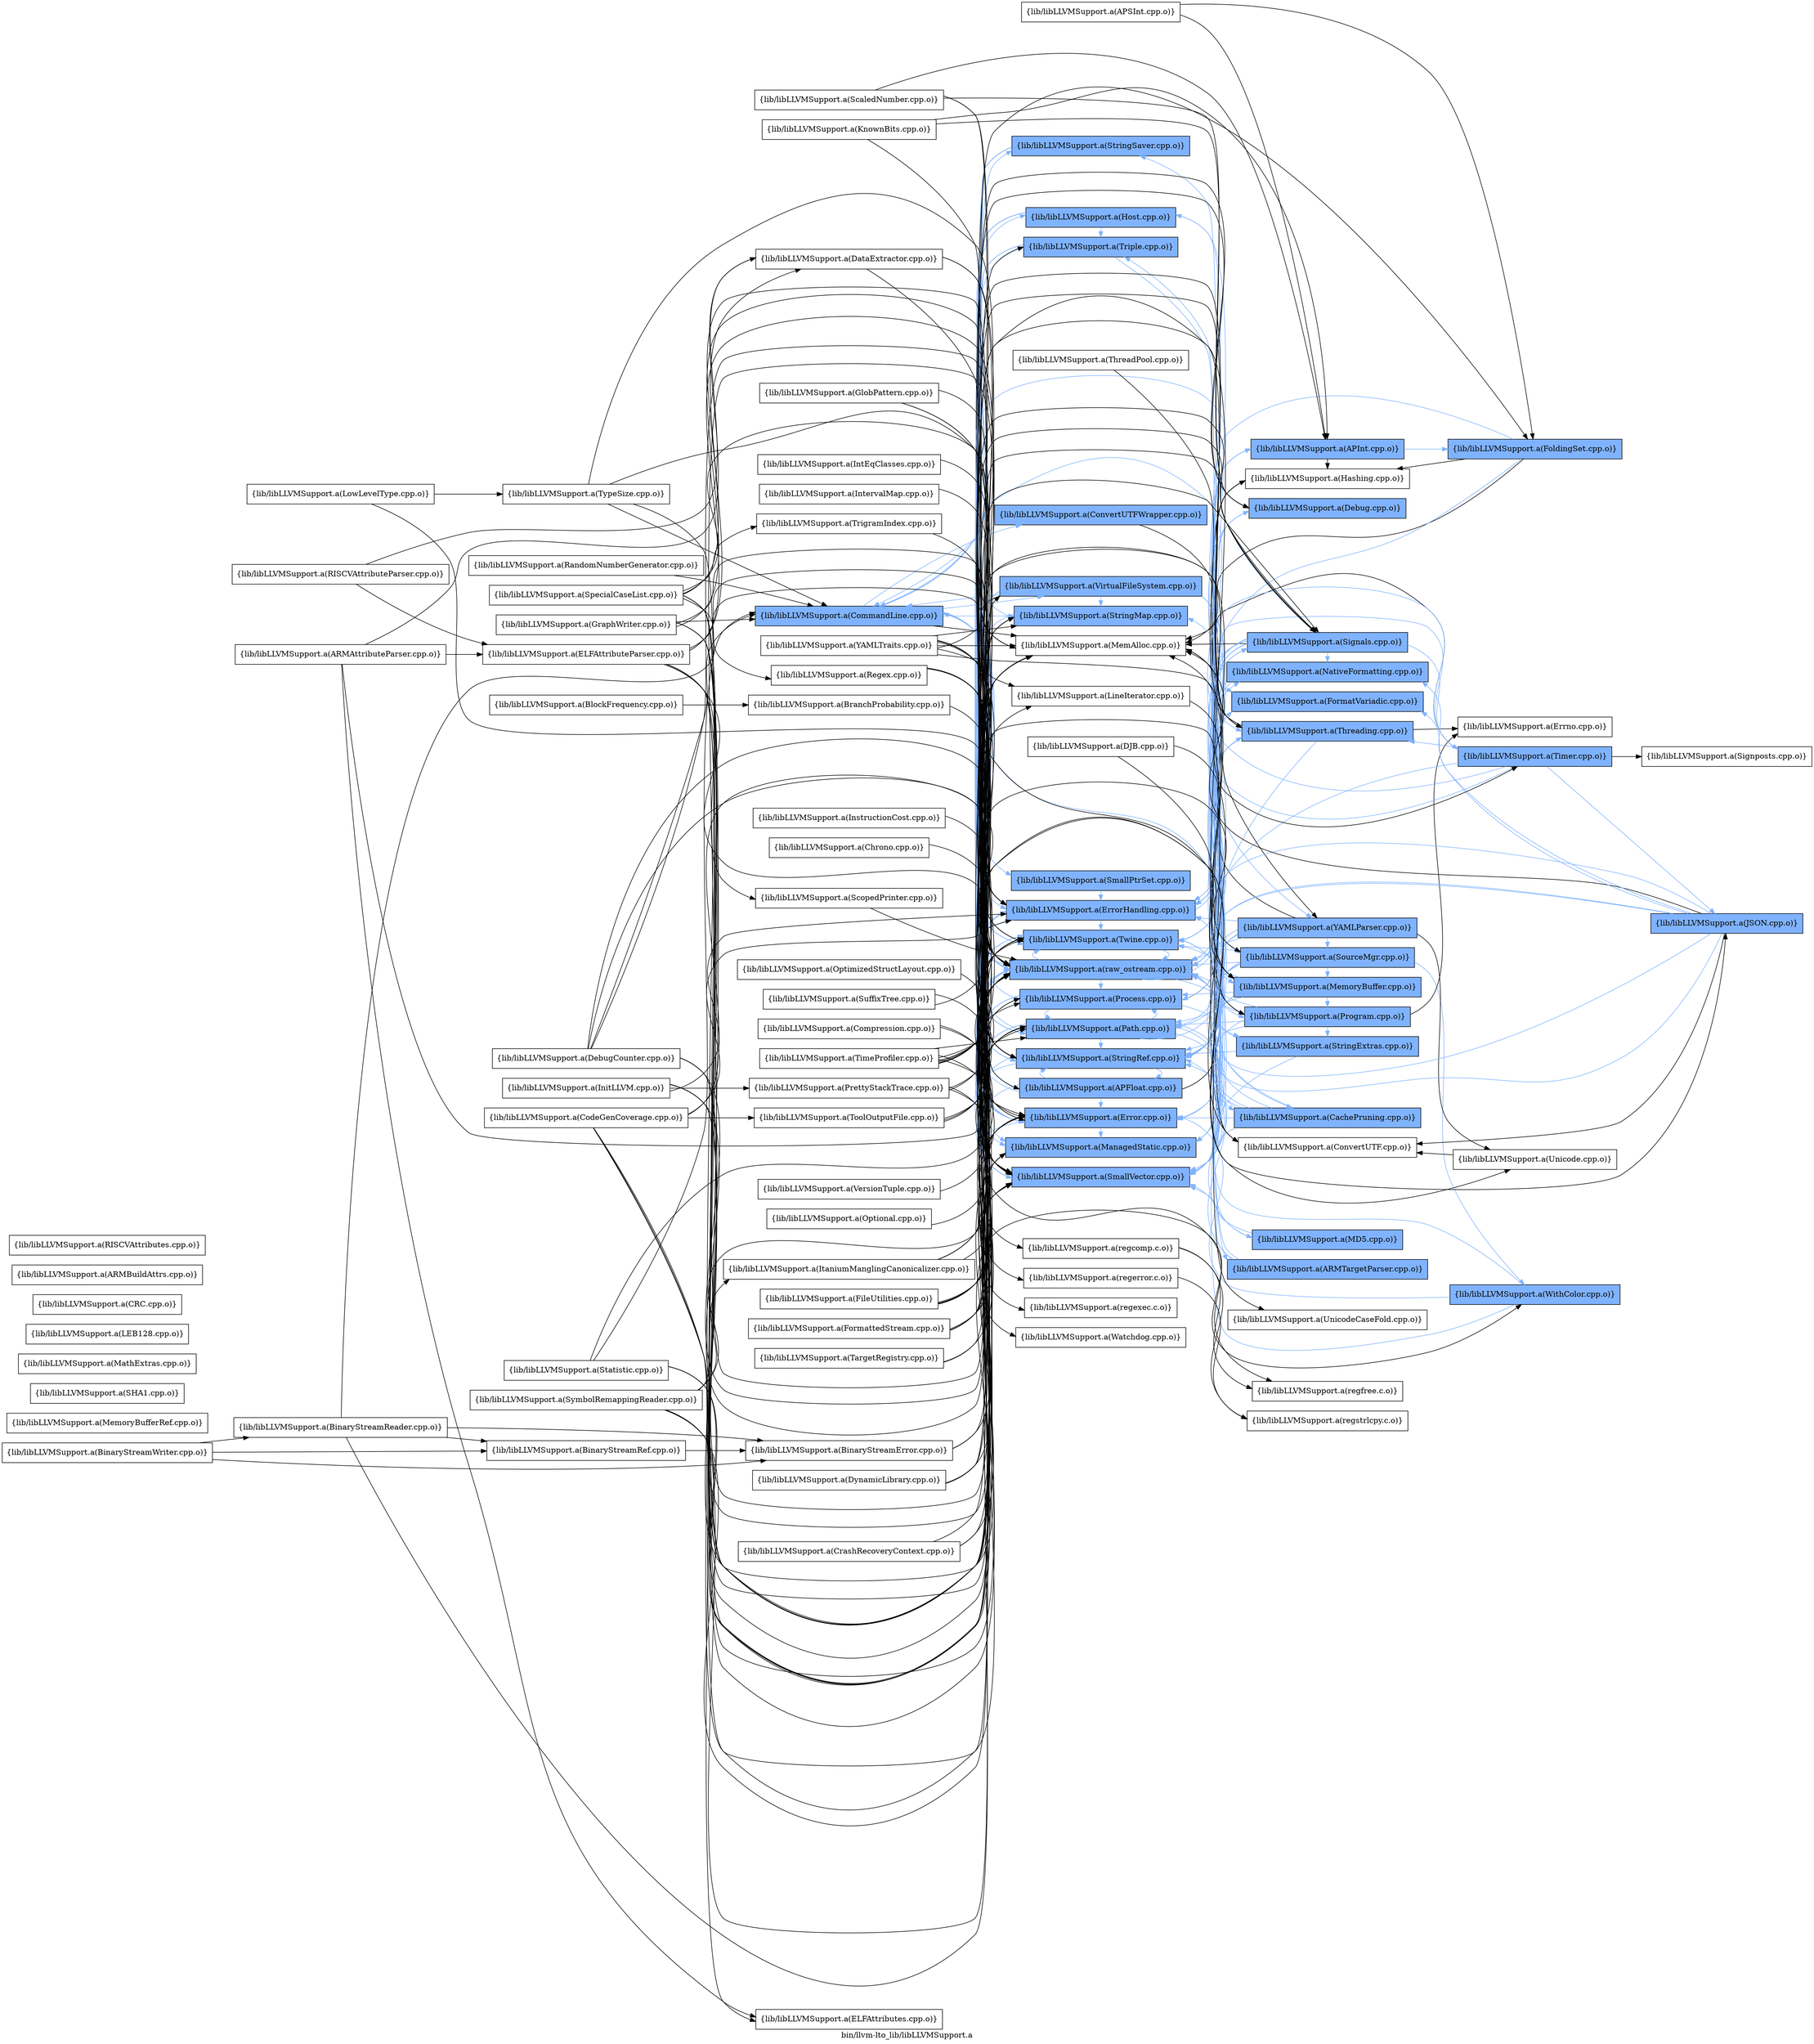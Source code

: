 digraph "bin/llvm-lto_lib/libLLVMSupport.a" {
	label="bin/llvm-lto_lib/libLLVMSupport.a";
	rankdir=LR;
	{ rank=same; Node0x56057176e1c8;  }
	{ rank=same; Node0x560571776b48; Node0x560571770748; Node0x560571763ef8; Node0x5605717635e8; Node0x5605717608e8; Node0x560571757c98; Node0x5605717778b8; Node0x560571777b88; Node0x56057176bab8; Node0x56057176b6a8; Node0x56057176a938; Node0x56057175c658; Node0x56057175cc48; Node0x560571772a98; Node0x56057175c888; Node0x560571775518; Node0x560571777138; Node0x560571776d28;  }
	{ rank=same; Node0x560571775ec8; Node0x560571763908; Node0x56057176ff78; Node0x560571762148; Node0x560571772778; Node0x560571773e48; Node0x56057175ce78; Node0x56057176cff8; Node0x560571757a68; Node0x56057176cc88; Node0x560571773088; Node0x560571767eb8; Node0x560571759db8; Node0x5605717734e8; Node0x5605717594a8; Node0x56057176bd88;  }
	{ rank=same; Node0x560571767878; Node0x56057175d968; Node0x560571773218; Node0x560571773808; Node0x56057175bd48;  }
	{ rank=same; Node0x56057176e1c8;  }
	{ rank=same; Node0x560571776b48; Node0x560571770748; Node0x560571763ef8; Node0x5605717635e8; Node0x5605717608e8; Node0x560571757c98; Node0x5605717778b8; Node0x560571777b88; Node0x56057176bab8; Node0x56057176b6a8; Node0x56057176a938; Node0x56057175c658; Node0x56057175cc48; Node0x560571772a98; Node0x56057175c888; Node0x560571775518; Node0x560571777138; Node0x560571776d28;  }
	{ rank=same; Node0x560571775ec8; Node0x560571763908; Node0x56057176ff78; Node0x560571762148; Node0x560571772778; Node0x560571773e48; Node0x56057175ce78; Node0x56057176cff8; Node0x560571757a68; Node0x56057176cc88; Node0x560571773088; Node0x560571767eb8; Node0x560571759db8; Node0x5605717734e8; Node0x5605717594a8; Node0x56057176bd88;  }
	{ rank=same; Node0x560571767878; Node0x56057175d968; Node0x560571773218; Node0x560571773808; Node0x56057175bd48;  }

	Node0x56057176e1c8 [shape=record,shape=box,group=1,style=filled,fillcolor="0.600000 0.5 1",label="{lib/libLLVMSupport.a(CommandLine.cpp.o)}"];
	Node0x56057176e1c8 -> Node0x560571776b48[color="0.600000 0.5 1"];
	Node0x56057176e1c8 -> Node0x560571770748[color="0.600000 0.5 1"];
	Node0x56057176e1c8 -> Node0x560571763ef8[color="0.600000 0.5 1"];
	Node0x56057176e1c8 -> Node0x5605717635e8[color="0.600000 0.5 1"];
	Node0x56057176e1c8 -> Node0x5605717608e8[color="0.600000 0.5 1"];
	Node0x56057176e1c8 -> Node0x560571757c98;
	Node0x56057176e1c8 -> Node0x5605717778b8[color="0.600000 0.5 1"];
	Node0x56057176e1c8 -> Node0x560571777b88[color="0.600000 0.5 1"];
	Node0x56057176e1c8 -> Node0x56057176bab8[color="0.600000 0.5 1"];
	Node0x56057176e1c8 -> Node0x56057176b6a8[color="0.600000 0.5 1"];
	Node0x56057176e1c8 -> Node0x56057176a938[color="0.600000 0.5 1"];
	Node0x56057176e1c8 -> Node0x56057175c658[color="0.600000 0.5 1"];
	Node0x56057176e1c8 -> Node0x56057175cc48[color="0.600000 0.5 1"];
	Node0x56057176e1c8 -> Node0x560571772a98[color="0.600000 0.5 1"];
	Node0x56057176e1c8 -> Node0x56057175c888[color="0.600000 0.5 1"];
	Node0x56057176e1c8 -> Node0x560571775518[color="0.600000 0.5 1"];
	Node0x56057176e1c8 -> Node0x560571777138[color="0.600000 0.5 1"];
	Node0x56057176e1c8 -> Node0x560571776d28[color="0.600000 0.5 1"];
	Node0x560571763ef8 [shape=record,shape=box,group=1,style=filled,fillcolor="0.600000 0.5 1",label="{lib/libLLVMSupport.a(Error.cpp.o)}"];
	Node0x560571763ef8 -> Node0x5605717635e8[color="0.600000 0.5 1"];
	Node0x560571763ef8 -> Node0x5605717608e8[color="0.600000 0.5 1"];
	Node0x560571763ef8 -> Node0x560571777b88[color="0.600000 0.5 1"];
	Node0x560571763ef8 -> Node0x56057175cc48[color="0.600000 0.5 1"];
	Node0x560571763ef8 -> Node0x56057175c888[color="0.600000 0.5 1"];
	Node0x5605717635e8 [shape=record,shape=box,group=1,style=filled,fillcolor="0.600000 0.5 1",label="{lib/libLLVMSupport.a(ErrorHandling.cpp.o)}"];
	Node0x5605717635e8 -> Node0x560571762148[color="0.600000 0.5 1"];
	Node0x5605717635e8 -> Node0x56057175cc48[color="0.600000 0.5 1"];
	Node0x5605717635e8 -> Node0x56057175c888[color="0.600000 0.5 1"];
	Node0x5605717635e8 -> Node0x560571772778[color="0.600000 0.5 1"];
	Node0x560571764088 [shape=record,shape=box,group=0,label="{lib/libLLVMSupport.a(InitLLVM.cpp.o)}"];
	Node0x560571764088 -> Node0x5605717635e8;
	Node0x560571764088 -> Node0x5605717608e8;
	Node0x560571764088 -> Node0x560571757c98;
	Node0x560571764088 -> Node0x560571759598;
	Node0x560571764088 -> Node0x560571772778;
	Node0x560571757c98 [shape=record,shape=box,group=0,label="{lib/libLLVMSupport.a(MemAlloc.cpp.o)}"];
	Node0x560571757a68 [shape=record,shape=box,group=1,style=filled,fillcolor="0.600000 0.5 1",label="{lib/libLLVMSupport.a(MemoryBuffer.cpp.o)}"];
	Node0x560571757a68 -> Node0x560571763ef8[color="0.600000 0.5 1"];
	Node0x560571757a68 -> Node0x560571777b88[color="0.600000 0.5 1"];
	Node0x560571757a68 -> Node0x56057175cc48[color="0.600000 0.5 1"];
	Node0x560571757a68 -> Node0x560571777138[color="0.600000 0.5 1"];
	Node0x560571757a68 -> Node0x560571776d28[color="0.600000 0.5 1"];
	Node0x560571757a68 -> Node0x5605717734e8[color="0.600000 0.5 1"];
	Node0x560571758328 [shape=record,shape=box,group=0,label="{lib/libLLVMSupport.a(MemoryBufferRef.cpp.o)}"];
	Node0x560571777b88 [shape=record,shape=box,group=1,style=filled,fillcolor="0.600000 0.5 1",label="{lib/libLLVMSupport.a(SmallVector.cpp.o)}"];
	Node0x560571777b88 -> Node0x5605717635e8[color="0.600000 0.5 1"];
	Node0x56057176cc88 [shape=record,shape=box,group=1,style=filled,fillcolor="0.600000 0.5 1",label="{lib/libLLVMSupport.a(SourceMgr.cpp.o)}"];
	Node0x56057176cc88 -> Node0x560571757a68[color="0.600000 0.5 1"];
	Node0x56057176cc88 -> Node0x560571777b88[color="0.600000 0.5 1"];
	Node0x56057176cc88 -> Node0x56057176a938[color="0.600000 0.5 1"];
	Node0x56057176cc88 -> Node0x56057175cc48[color="0.600000 0.5 1"];
	Node0x56057176cc88 -> Node0x560571773808[color="0.600000 0.5 1"];
	Node0x56057176cc88 -> Node0x56057175c888[color="0.600000 0.5 1"];
	Node0x56057176cc88 -> Node0x560571777138[color="0.600000 0.5 1"];
	Node0x56057176bab8 [shape=record,shape=box,group=1,style=filled,fillcolor="0.600000 0.5 1",label="{lib/libLLVMSupport.a(StringMap.cpp.o)}"];
	Node0x56057176bab8 -> Node0x5605717635e8[color="0.600000 0.5 1"];
	Node0x56057176a938 [shape=record,shape=box,group=1,style=filled,fillcolor="0.600000 0.5 1",label="{lib/libLLVMSupport.a(StringRef.cpp.o)}"];
	Node0x56057176a938 -> Node0x560571776b48[color="0.600000 0.5 1"];
	Node0x56057176a938 -> Node0x560571775ec8[color="0.600000 0.5 1"];
	Node0x56057176a938 -> Node0x560571763ef8[color="0.600000 0.5 1"];
	Node0x56057176a938 -> Node0x560571763908;
	Node0x56057176a938 -> Node0x560571777b88[color="0.600000 0.5 1"];
	Node0x56057175cc48 [shape=record,shape=box,group=1,style=filled,fillcolor="0.600000 0.5 1",label="{lib/libLLVMSupport.a(Twine.cpp.o)}"];
	Node0x56057175cc48 -> Node0x560571777b88[color="0.600000 0.5 1"];
	Node0x56057175cc48 -> Node0x56057175c888[color="0.600000 0.5 1"];
	Node0x56057175c888 [shape=record,shape=box,group=1,style=filled,fillcolor="0.600000 0.5 1",label="{lib/libLLVMSupport.a(raw_ostream.cpp.o)}"];
	Node0x56057175c888 -> Node0x560571763ef8[color="0.600000 0.5 1"];
	Node0x56057175c888 -> Node0x5605717635e8[color="0.600000 0.5 1"];
	Node0x56057175c888 -> Node0x560571767eb8[color="0.600000 0.5 1"];
	Node0x56057175c888 -> Node0x560571759db8[color="0.600000 0.5 1"];
	Node0x56057175c888 -> Node0x560571777b88[color="0.600000 0.5 1"];
	Node0x56057175c888 -> Node0x56057175cc48[color="0.600000 0.5 1"];
	Node0x56057175c888 -> Node0x560571777138[color="0.600000 0.5 1"];
	Node0x56057175c888 -> Node0x560571776d28[color="0.600000 0.5 1"];
	Node0x56057175c888 -> Node0x5605717734e8[color="0.600000 0.5 1"];
	Node0x560571777138 [shape=record,shape=box,group=1,style=filled,fillcolor="0.600000 0.5 1",label="{lib/libLLVMSupport.a(Path.cpp.o)}"];
	Node0x560571777138 -> Node0x56057176cff8[color="0.600000 0.5 1"];
	Node0x560571777138 -> Node0x560571763ef8[color="0.600000 0.5 1"];
	Node0x560571777138 -> Node0x5605717594a8[color="0.600000 0.5 1"];
	Node0x560571777138 -> Node0x560571777b88[color="0.600000 0.5 1"];
	Node0x560571777138 -> Node0x56057176a938[color="0.600000 0.5 1"];
	Node0x560571777138 -> Node0x56057175cc48[color="0.600000 0.5 1"];
	Node0x560571777138 -> Node0x560571776d28[color="0.600000 0.5 1"];
	Node0x560571777138 -> Node0x560571772778[color="0.600000 0.5 1"];
	Node0x560571775ec8 [shape=record,shape=box,group=1,style=filled,fillcolor="0.600000 0.5 1",label="{lib/libLLVMSupport.a(APInt.cpp.o)}"];
	Node0x560571775ec8 -> Node0x560571767878[color="0.600000 0.5 1"];
	Node0x560571775ec8 -> Node0x560571763908;
	Node0x560571775ec8 -> Node0x560571777b88[color="0.600000 0.5 1"];
	Node0x560571775ec8 -> Node0x56057175c888[color="0.600000 0.5 1"];
	Node0x56057175c658 [shape=record,shape=box,group=1,style=filled,fillcolor="0.600000 0.5 1",label="{lib/libLLVMSupport.a(Triple.cpp.o)}"];
	Node0x56057175c658 -> Node0x560571777b88[color="0.600000 0.5 1"];
	Node0x56057175c658 -> Node0x56057176a938[color="0.600000 0.5 1"];
	Node0x56057175c658 -> Node0x56057175ce78[color="0.600000 0.5 1"];
	Node0x56057175c658 -> Node0x56057175cc48[color="0.600000 0.5 1"];
	Node0x560571776b48 [shape=record,shape=box,group=1,style=filled,fillcolor="0.600000 0.5 1",label="{lib/libLLVMSupport.a(APFloat.cpp.o)}"];
	Node0x560571776b48 -> Node0x560571775ec8[color="0.600000 0.5 1"];
	Node0x560571776b48 -> Node0x560571763ef8[color="0.600000 0.5 1"];
	Node0x560571776b48 -> Node0x560571763908;
	Node0x560571776b48 -> Node0x560571777b88[color="0.600000 0.5 1"];
	Node0x560571776b48 -> Node0x56057176a938[color="0.600000 0.5 1"];
	Node0x560571776b48 -> Node0x56057175c888[color="0.600000 0.5 1"];
	Node0x5605717665b8 [shape=record,shape=box,group=0,label="{lib/libLLVMSupport.a(KnownBits.cpp.o)}"];
	Node0x5605717665b8 -> Node0x560571775ec8;
	Node0x5605717665b8 -> Node0x560571762148;
	Node0x5605717665b8 -> Node0x56057175c888;
	Node0x5605717778b8 [shape=record,shape=box,group=1,style=filled,fillcolor="0.600000 0.5 1",label="{lib/libLLVMSupport.a(SmallPtrSet.cpp.o)}"];
	Node0x5605717778b8 -> Node0x5605717635e8[color="0.600000 0.5 1"];
	Node0x56057176bd88 [shape=record,shape=box,group=1,style=filled,fillcolor="0.600000 0.5 1",label="{lib/libLLVMSupport.a(StringExtras.cpp.o)}"];
	Node0x56057176bd88 -> Node0x560571777b88[color="0.600000 0.5 1"];
	Node0x56057176bd88 -> Node0x56057176a938[color="0.600000 0.5 1"];
	Node0x56057176bd88 -> Node0x56057175c888[color="0.600000 0.5 1"];
	Node0x56057175abc8 [shape=record,shape=box,group=0,label="{lib/libLLVMSupport.a(TypeSize.cpp.o)}"];
	Node0x56057175abc8 -> Node0x56057176e1c8;
	Node0x56057175abc8 -> Node0x5605717635e8;
	Node0x56057175abc8 -> Node0x560571773808;
	Node0x56057175abc8 -> Node0x56057175c888;
	Node0x560571762148 [shape=record,shape=box,group=1,style=filled,fillcolor="0.600000 0.5 1",label="{lib/libLLVMSupport.a(Debug.cpp.o)}"];
	Node0x560571762148 -> Node0x5605717608e8[color="0.600000 0.5 1"];
	Node0x560571762148 -> Node0x56057175c888[color="0.600000 0.5 1"];
	Node0x5605717608e8 [shape=record,shape=box,group=1,style=filled,fillcolor="0.600000 0.5 1",label="{lib/libLLVMSupport.a(ManagedStatic.cpp.o)}"];
	Node0x5605717608e8 -> Node0x560571773e48[color="0.600000 0.5 1"];
	Node0x56057176d228 [shape=record,shape=box,group=0,label="{lib/libLLVMSupport.a(BranchProbability.cpp.o)}"];
	Node0x56057176d228 -> Node0x56057175c888;
	Node0x56057175fc68 [shape=record,shape=box,group=0,label="{lib/libLLVMSupport.a(LowLevelType.cpp.o)}"];
	Node0x56057175fc68 -> Node0x56057175abc8;
	Node0x56057175fc68 -> Node0x56057175c888;
	Node0x56057176e8f8 [shape=record,shape=box,group=0,label="{lib/libLLVMSupport.a(CodeGenCoverage.cpp.o)}"];
	Node0x56057176e8f8 -> Node0x5605717635e8;
	Node0x56057176e8f8 -> Node0x56057175dd78;
	Node0x56057176e8f8 -> Node0x56057175cc48;
	Node0x56057176e8f8 -> Node0x56057175c888;
	Node0x56057176e8f8 -> Node0x560571776d28;
	Node0x56057176e8f8 -> Node0x560571773e48;
	Node0x560571766298 [shape=record,shape=box,group=0,label="{lib/libLLVMSupport.a(GraphWriter.cpp.o)}"];
	Node0x560571766298 -> Node0x56057176e1c8;
	Node0x560571766298 -> Node0x56057176a938;
	Node0x560571766298 -> Node0x56057175cc48;
	Node0x560571766298 -> Node0x56057175c888;
	Node0x560571766298 -> Node0x560571777138;
	Node0x560571766298 -> Node0x5605717734e8;
	Node0x560571775838 [shape=record,shape=box,group=0,label="{lib/libLLVMSupport.a(DynamicLibrary.cpp.o)}"];
	Node0x560571775838 -> Node0x5605717608e8;
	Node0x560571775838 -> Node0x560571757c98;
	Node0x560571775838 -> Node0x56057176bab8;
	Node0x560571775838 -> Node0x560571773e48;
	Node0x560571763908 [shape=record,shape=box,group=0,label="{lib/libLLVMSupport.a(Hashing.cpp.o)}"];
	Node0x5605717594a8 [shape=record,shape=box,group=1,style=filled,fillcolor="0.600000 0.5 1",label="{lib/libLLVMSupport.a(MD5.cpp.o)}"];
	Node0x5605717594a8 -> Node0x560571777b88[color="0.600000 0.5 1"];
	Node0x5605717594a8 -> Node0x56057175c888[color="0.600000 0.5 1"];
	Node0x560571774c58 [shape=record,shape=box,group=0,label="{lib/libLLVMSupport.a(TargetRegistry.cpp.o)}"];
	Node0x560571774c58 -> Node0x56057175c658;
	Node0x560571774c58 -> Node0x56057175c888;
	Node0x56057176b6a8 [shape=record,shape=box,group=1,style=filled,fillcolor="0.600000 0.5 1",label="{lib/libLLVMSupport.a(StringSaver.cpp.o)}"];
	Node0x56057176b6a8 -> Node0x560571757c98;
	Node0x56057176b6a8 -> Node0x560571777b88[color="0.600000 0.5 1"];
	Node0x56057176b6a8 -> Node0x56057176a938[color="0.600000 0.5 1"];
	Node0x560571777f98 [shape=record,shape=box,group=0,label="{lib/libLLVMSupport.a(SHA1.cpp.o)}"];
	Node0x560571775518 [shape=record,shape=box,group=1,style=filled,fillcolor="0.600000 0.5 1",label="{lib/libLLVMSupport.a(Host.cpp.o)}"];
	Node0x560571775518 -> Node0x560571757c98;
	Node0x560571775518 -> Node0x560571757a68[color="0.600000 0.5 1"];
	Node0x560571775518 -> Node0x56057176bab8[color="0.600000 0.5 1"];
	Node0x560571775518 -> Node0x56057176a938[color="0.600000 0.5 1"];
	Node0x560571775518 -> Node0x56057175c658[color="0.600000 0.5 1"];
	Node0x560571775518 -> Node0x56057175c888[color="0.600000 0.5 1"];
	Node0x5605717674b8 [shape=record,shape=box,group=0,label="{lib/libLLVMSupport.a(IntEqClasses.cpp.o)}"];
	Node0x5605717674b8 -> Node0x560571777b88;
	Node0x560571760578 [shape=record,shape=box,group=0,label="{lib/libLLVMSupport.a(MathExtras.cpp.o)}"];
	Node0x560571767b98 [shape=record,shape=box,group=0,label="{lib/libLLVMSupport.a(IntervalMap.cpp.o)}"];
	Node0x560571767b98 -> Node0x560571777b88;
	Node0x5605717684a8 [shape=record,shape=box,group=0,label="{lib/libLLVMSupport.a(FormattedStream.cpp.o)}"];
	Node0x5605717684a8 -> Node0x56057176ff78;
	Node0x5605717684a8 -> Node0x560571762148;
	Node0x5605717684a8 -> Node0x560571777b88;
	Node0x5605717684a8 -> Node0x56057175bd48;
	Node0x5605717684a8 -> Node0x56057175c888;
	Node0x56057176caa8 [shape=record,shape=box,group=0,label="{lib/libLLVMSupport.a(BlockFrequency.cpp.o)}"];
	Node0x56057176caa8 -> Node0x56057176d228;
	Node0x56057175c4c8 [shape=record,shape=box,group=0,label="{lib/libLLVMSupport.a(ScaledNumber.cpp.o)}"];
	Node0x56057175c4c8 -> Node0x560571776b48;
	Node0x56057175c4c8 -> Node0x560571775ec8;
	Node0x56057175c4c8 -> Node0x560571762148;
	Node0x56057175c4c8 -> Node0x56057175c888;
	Node0x560571767878 [shape=record,shape=box,group=1,style=filled,fillcolor="0.600000 0.5 1",label="{lib/libLLVMSupport.a(FoldingSet.cpp.o)}"];
	Node0x560571767878 -> Node0x5605717635e8[color="0.600000 0.5 1"];
	Node0x560571767878 -> Node0x560571763908;
	Node0x560571767878 -> Node0x560571757c98;
	Node0x560571767878 -> Node0x560571777b88[color="0.600000 0.5 1"];
	Node0x56057175e188 [shape=record,shape=box,group=0,label="{lib/libLLVMSupport.a(YAMLTraits.cpp.o)}"];
	Node0x56057175e188 -> Node0x5605717635e8;
	Node0x56057175e188 -> Node0x560571766ba8;
	Node0x56057175e188 -> Node0x560571757c98;
	Node0x56057175e188 -> Node0x560571757a68;
	Node0x56057175e188 -> Node0x560571777b88;
	Node0x56057175e188 -> Node0x56057176cc88;
	Node0x56057175e188 -> Node0x56057176bab8;
	Node0x56057175e188 -> Node0x56057176a938;
	Node0x56057175e188 -> Node0x56057175cc48;
	Node0x56057175e188 -> Node0x560571773088;
	Node0x56057175e188 -> Node0x56057175c888;
	Node0x560571766ba8 [shape=record,shape=box,group=0,label="{lib/libLLVMSupport.a(LineIterator.cpp.o)}"];
	Node0x560571766ba8 -> Node0x560571757a68;
	Node0x560571761a18 [shape=record,shape=box,group=0,label="{lib/libLLVMSupport.a(DebugCounter.cpp.o)}"];
	Node0x560571761a18 -> Node0x56057176e1c8;
	Node0x560571761a18 -> Node0x560571762148;
	Node0x560571761a18 -> Node0x5605717608e8;
	Node0x560571761a18 -> Node0x560571757c98;
	Node0x560571761a18 -> Node0x560571777b88;
	Node0x560571761a18 -> Node0x56057176a938;
	Node0x560571761a18 -> Node0x56057175c888;
	Node0x56057175d968 [shape=record,shape=box,group=1,style=filled,fillcolor="0.600000 0.5 1",label="{lib/libLLVMSupport.a(Timer.cpp.o)}"];
	Node0x56057175d968 -> Node0x56057176e1c8[color="0.600000 0.5 1"];
	Node0x56057175d968 -> Node0x5605717608e8[color="0.600000 0.5 1"];
	Node0x56057175d968 -> Node0x560571757c98;
	Node0x56057175d968 -> Node0x56057176bab8[color="0.600000 0.5 1"];
	Node0x56057175d968 -> Node0x56057175f998[color="0.600000 0.5 1"];
	Node0x56057175d968 -> Node0x56057175e0e8;
	Node0x56057175d968 -> Node0x56057175c888[color="0.600000 0.5 1"];
	Node0x56057175d968 -> Node0x560571776d28[color="0.600000 0.5 1"];
	Node0x56057175d968 -> Node0x560571773e48[color="0.600000 0.5 1"];
	Node0x56057176a668 [shape=record,shape=box,group=0,label="{lib/libLLVMSupport.a(SuffixTree.cpp.o)}"];
	Node0x56057176a668 -> Node0x560571757c98;
	Node0x56057176a668 -> Node0x560571777b88;
	Node0x560571773808 [shape=record,shape=box,group=1,style=filled,fillcolor="0.600000 0.5 1",label="{lib/libLLVMSupport.a(WithColor.cpp.o)}"];
	Node0x560571773808 -> Node0x56057176e1c8[color="0.600000 0.5 1"];
	Node0x560571773808 -> Node0x560571763ef8[color="0.600000 0.5 1"];
	Node0x560571773808 -> Node0x56057175c888[color="0.600000 0.5 1"];
	Node0x56057175b258 [shape=record,shape=box,group=0,label="{lib/libLLVMSupport.a(Regex.cpp.o)}"];
	Node0x56057175b258 -> Node0x560571777b88;
	Node0x56057175b258 -> Node0x56057176a938;
	Node0x56057175b258 -> Node0x56057175cc48;
	Node0x56057175b258 -> Node0x56057175cfb8;
	Node0x56057175b258 -> Node0x56057175c158;
	Node0x56057175b258 -> Node0x56057175b438;
	Node0x56057175b258 -> Node0x56057175bb68;
	Node0x5605717677d8 [shape=record,shape=box,group=0,label="{lib/libLLVMSupport.a(InstructionCost.cpp.o)}"];
	Node0x5605717677d8 -> Node0x56057175c888;
	Node0x56057175dd78 [shape=record,shape=box,group=0,label="{lib/libLLVMSupport.a(ToolOutputFile.cpp.o)}"];
	Node0x56057175dd78 -> Node0x56057175c888;
	Node0x56057175dd78 -> Node0x560571777138;
	Node0x56057175dd78 -> Node0x560571772778;
	Node0x56057176d818 [shape=record,shape=box,group=0,label="{lib/libLLVMSupport.a(Chrono.cpp.o)}"];
	Node0x56057176d818 -> Node0x56057175c888;
	Node0x560571759598 [shape=record,shape=box,group=0,label="{lib/libLLVMSupport.a(PrettyStackTrace.cpp.o)}"];
	Node0x560571759598 -> Node0x560571777b88;
	Node0x560571759598 -> Node0x56057175c888;
	Node0x560571759598 -> Node0x560571772778;
	Node0x560571759598 -> Node0x560571765618;
	Node0x56057175ec78 [shape=record,shape=box,group=0,label="{lib/libLLVMSupport.a(TimeProfiler.cpp.o)}"];
	Node0x56057175ec78 -> Node0x560571763ef8;
	Node0x56057175ec78 -> Node0x560571757c98;
	Node0x56057175ec78 -> Node0x560571777b88;
	Node0x56057175ec78 -> Node0x56057176bab8;
	Node0x56057175ec78 -> Node0x56057175f998;
	Node0x56057175ec78 -> Node0x56057175cc48;
	Node0x56057175ec78 -> Node0x56057175c888;
	Node0x56057175ec78 -> Node0x560571777138;
	Node0x56057175ec78 -> Node0x560571776d28;
	Node0x56057176ca08 [shape=record,shape=box,group=0,label="{lib/libLLVMSupport.a(Statistic.cpp.o)}"];
	Node0x56057176ca08 -> Node0x56057176e1c8;
	Node0x56057176ca08 -> Node0x5605717608e8;
	Node0x56057176ca08 -> Node0x56057175d968;
	Node0x56057176ca08 -> Node0x56057175c888;
	Node0x56057176ca08 -> Node0x560571773e48;
	Node0x560571773e48 [shape=record,shape=box,group=1,style=filled,fillcolor="0.600000 0.5 1",label="{lib/libLLVMSupport.a(Threading.cpp.o)}"];
	Node0x560571773e48 -> Node0x5605717635e8[color="0.600000 0.5 1"];
	Node0x560571773e48 -> Node0x560571757c98;
	Node0x560571773e48 -> Node0x560571777b88[color="0.600000 0.5 1"];
	Node0x560571773e48 -> Node0x56057176a938[color="0.600000 0.5 1"];
	Node0x560571773e48 -> Node0x56057175cc48[color="0.600000 0.5 1"];
	Node0x560571773e48 -> Node0x560571775518[color="0.600000 0.5 1"];
	Node0x560571773e48 -> Node0x560571773218;
	Node0x560571767eb8 [shape=record,shape=box,group=1,style=filled,fillcolor="0.600000 0.5 1",label="{lib/libLLVMSupport.a(FormatVariadic.cpp.o)}"];
	Node0x560571767eb8 -> Node0x560571777b88[color="0.600000 0.5 1"];
	Node0x560571767eb8 -> Node0x56057176a938[color="0.600000 0.5 1"];
	Node0x560571759db8 [shape=record,shape=box,group=1,style=filled,fillcolor="0.600000 0.5 1",label="{lib/libLLVMSupport.a(NativeFormatting.cpp.o)}"];
	Node0x560571759db8 -> Node0x560571777b88[color="0.600000 0.5 1"];
	Node0x560571759db8 -> Node0x56057175c888[color="0.600000 0.5 1"];
	Node0x56057175e8b8 [shape=record,shape=box,group=0,label="{lib/libLLVMSupport.a(ThreadPool.cpp.o)}"];
	Node0x56057175e8b8 -> Node0x560571773e48;
	Node0x56057176cff8 [shape=record,shape=box,group=1,style=filled,fillcolor="0.600000 0.5 1",label="{lib/libLLVMSupport.a(CachePruning.cpp.o)}"];
	Node0x56057176cff8 -> Node0x560571763ef8[color="0.600000 0.5 1"];
	Node0x56057176cff8 -> Node0x5605717635e8[color="0.600000 0.5 1"];
	Node0x56057176cff8 -> Node0x560571777b88[color="0.600000 0.5 1"];
	Node0x56057176cff8 -> Node0x56057176a938[color="0.600000 0.5 1"];
	Node0x56057176cff8 -> Node0x56057175cc48[color="0.600000 0.5 1"];
	Node0x56057176cff8 -> Node0x56057175c888[color="0.600000 0.5 1"];
	Node0x56057176cff8 -> Node0x560571777138[color="0.600000 0.5 1"];
	Node0x560571764268 [shape=record,shape=box,group=0,label="{lib/libLLVMSupport.a(FileUtilities.cpp.o)}"];
	Node0x560571764268 -> Node0x560571763ef8;
	Node0x560571764268 -> Node0x560571757a68;
	Node0x560571764268 -> Node0x560571777b88;
	Node0x560571764268 -> Node0x56057175cc48;
	Node0x560571764268 -> Node0x56057175c888;
	Node0x560571764268 -> Node0x560571777138;
	Node0x56057176ee48 [shape=record,shape=box,group=0,label="{lib/libLLVMSupport.a(Compression.cpp.o)}"];
	Node0x56057176ee48 -> Node0x560571763ef8;
	Node0x56057176ee48 -> Node0x560571777b88;
	Node0x560571772778 [shape=record,shape=box,group=1,style=filled,fillcolor="0.600000 0.5 1",label="{lib/libLLVMSupport.a(Signals.cpp.o)}"];
	Node0x560571772778 -> Node0x56057176e1c8[color="0.600000 0.5 1"];
	Node0x560571772778 -> Node0x5605717635e8[color="0.600000 0.5 1"];
	Node0x560571772778 -> Node0x560571767eb8[color="0.600000 0.5 1"];
	Node0x560571772778 -> Node0x5605717608e8[color="0.600000 0.5 1"];
	Node0x560571772778 -> Node0x560571757c98;
	Node0x560571772778 -> Node0x560571757a68[color="0.600000 0.5 1"];
	Node0x560571772778 -> Node0x560571759db8[color="0.600000 0.5 1"];
	Node0x560571772778 -> Node0x560571777b88[color="0.600000 0.5 1"];
	Node0x560571772778 -> Node0x56057176a938[color="0.600000 0.5 1"];
	Node0x560571772778 -> Node0x56057175d968[color="0.600000 0.5 1"];
	Node0x560571772778 -> Node0x56057175cc48[color="0.600000 0.5 1"];
	Node0x560571772778 -> Node0x56057175c888[color="0.600000 0.5 1"];
	Node0x560571772778 -> Node0x560571777138[color="0.600000 0.5 1"];
	Node0x560571772778 -> Node0x5605717734e8[color="0.600000 0.5 1"];
	Node0x560571772778 -> Node0x560571773e48[color="0.600000 0.5 1"];
	Node0x560571766e28 [shape=record,shape=box,group=0,label="{lib/libLLVMSupport.a(LEB128.cpp.o)}"];
	Node0x56057176fac8 [shape=record,shape=box,group=0,label="{lib/libLLVMSupport.a(CRC.cpp.o)}"];
	Node0x560571770b58 [shape=record,shape=box,group=0,label="{lib/libLLVMSupport.a(DataExtractor.cpp.o)}"];
	Node0x560571770b58 -> Node0x560571763ef8;
	Node0x560571770b58 -> Node0x56057176a938;
	Node0x560571770b58 -> Node0x56057175c888;
	Node0x560571775248 [shape=record,shape=box,group=0,label="{lib/libLLVMSupport.a(ARMBuildAttrs.cpp.o)}"];
	Node0x5605717745c8 [shape=record,shape=box,group=0,label="{lib/libLLVMSupport.a(ARMAttributeParser.cpp.o)}"];
	Node0x5605717745c8 -> Node0x560571770b58;
	Node0x5605717745c8 -> Node0x560571764e48;
	Node0x5605717745c8 -> Node0x560571765a28;
	Node0x5605717745c8 -> Node0x56057175c888;
	Node0x560571764e48 [shape=record,shape=box,group=0,label="{lib/libLLVMSupport.a(ELFAttributeParser.cpp.o)}"];
	Node0x560571764e48 -> Node0x560571770b58;
	Node0x560571764e48 -> Node0x560571765a28;
	Node0x560571764e48 -> Node0x560571763ef8;
	Node0x560571764e48 -> Node0x5605717791b8;
	Node0x560571764e48 -> Node0x560571777b88;
	Node0x560571764e48 -> Node0x56057176a938;
	Node0x560571764e48 -> Node0x56057175cc48;
	Node0x560571764e48 -> Node0x56057175c888;
	Node0x56057175ac18 [shape=record,shape=box,group=0,label="{lib/libLLVMSupport.a(RISCVAttributes.cpp.o)}"];
	Node0x56057175b848 [shape=record,shape=box,group=0,label="{lib/libLLVMSupport.a(RISCVAttributeParser.cpp.o)}"];
	Node0x56057175b848 -> Node0x560571770b58;
	Node0x56057175b848 -> Node0x560571764e48;
	Node0x560571774028 [shape=record,shape=box,group=0,label="{lib/libLLVMSupport.a(BinaryStreamReader.cpp.o)}"];
	Node0x560571774028 -> Node0x560571774cf8;
	Node0x560571774028 -> Node0x5605717733f8;
	Node0x560571774028 -> Node0x560571763ef8;
	Node0x560571774028 -> Node0x560571777b88;
	Node0x560571774cf8 [shape=record,shape=box,group=0,label="{lib/libLLVMSupport.a(BinaryStreamError.cpp.o)}"];
	Node0x560571774cf8 -> Node0x560571763ef8;
	Node0x560571774cf8 -> Node0x56057175c888;
	Node0x5605717733f8 [shape=record,shape=box,group=0,label="{lib/libLLVMSupport.a(BinaryStreamRef.cpp.o)}"];
	Node0x5605717733f8 -> Node0x560571774cf8;
	Node0x560571765a28 [shape=record,shape=box,group=0,label="{lib/libLLVMSupport.a(ELFAttributes.cpp.o)}"];
	Node0x560571776d28 [shape=record,shape=box,group=1,style=filled,fillcolor="0.600000 0.5 1",label="{lib/libLLVMSupport.a(Process.cpp.o)}"];
	Node0x560571776d28 -> Node0x560571763ef8[color="0.600000 0.5 1"];
	Node0x560571776d28 -> Node0x560571763908;
	Node0x560571776d28 -> Node0x5605717608e8[color="0.600000 0.5 1"];
	Node0x560571776d28 -> Node0x560571777b88[color="0.600000 0.5 1"];
	Node0x560571776d28 -> Node0x56057176bd88[color="0.600000 0.5 1"];
	Node0x560571776d28 -> Node0x560571777138[color="0.600000 0.5 1"];
	Node0x560571770748 [shape=record,shape=box,group=1,style=filled,fillcolor="0.600000 0.5 1",label="{lib/libLLVMSupport.a(ConvertUTFWrapper.cpp.o)}"];
	Node0x560571770748 -> Node0x56057176ff78;
	Node0x560571770748 -> Node0x560571777b88[color="0.600000 0.5 1"];
	Node0x560571772a98 [shape=record,shape=box,group=1,style=filled,fillcolor="0.600000 0.5 1",label="{lib/libLLVMSupport.a(VirtualFileSystem.cpp.o)}"];
	Node0x560571772a98 -> Node0x56057176cff8[color="0.600000 0.5 1"];
	Node0x560571772a98 -> Node0x56057176e1c8[color="0.600000 0.5 1"];
	Node0x560571772a98 -> Node0x560571763ef8[color="0.600000 0.5 1"];
	Node0x560571772a98 -> Node0x560571757c98;
	Node0x560571772a98 -> Node0x560571757a68[color="0.600000 0.5 1"];
	Node0x560571772a98 -> Node0x560571777b88[color="0.600000 0.5 1"];
	Node0x560571772a98 -> Node0x56057176cc88[color="0.600000 0.5 1"];
	Node0x560571772a98 -> Node0x56057176bab8[color="0.600000 0.5 1"];
	Node0x560571772a98 -> Node0x56057176a938[color="0.600000 0.5 1"];
	Node0x560571772a98 -> Node0x56057175cc48[color="0.600000 0.5 1"];
	Node0x560571772a98 -> Node0x560571773088[color="0.600000 0.5 1"];
	Node0x560571772a98 -> Node0x56057175c888[color="0.600000 0.5 1"];
	Node0x560571772a98 -> Node0x560571777138[color="0.600000 0.5 1"];
	Node0x56057176ff78 [shape=record,shape=box,group=0,label="{lib/libLLVMSupport.a(ConvertUTF.cpp.o)}"];
	Node0x5605717791b8 [shape=record,shape=box,group=0,label="{lib/libLLVMSupport.a(ScopedPrinter.cpp.o)}"];
	Node0x5605717791b8 -> Node0x56057175c888;
	Node0x56057175bd48 [shape=record,shape=box,group=0,label="{lib/libLLVMSupport.a(Unicode.cpp.o)}"];
	Node0x56057175bd48 -> Node0x56057176ff78;
	Node0x5605717734e8 [shape=record,shape=box,group=1,style=filled,fillcolor="0.600000 0.5 1",label="{lib/libLLVMSupport.a(Program.cpp.o)}"];
	Node0x5605717734e8 -> Node0x560571757c98;
	Node0x5605717734e8 -> Node0x560571777b88[color="0.600000 0.5 1"];
	Node0x5605717734e8 -> Node0x56057176bd88[color="0.600000 0.5 1"];
	Node0x5605717734e8 -> Node0x56057176b6a8[color="0.600000 0.5 1"];
	Node0x5605717734e8 -> Node0x56057176a938[color="0.600000 0.5 1"];
	Node0x5605717734e8 -> Node0x56057175c888[color="0.600000 0.5 1"];
	Node0x5605717734e8 -> Node0x560571777138[color="0.600000 0.5 1"];
	Node0x5605717734e8 -> Node0x560571773218;
	Node0x560571765618 [shape=record,shape=box,group=0,label="{lib/libLLVMSupport.a(Watchdog.cpp.o)}"];
	Node0x56057175a6c8 [shape=record,shape=box,group=0,label="{lib/libLLVMSupport.a(RandomNumberGenerator.cpp.o)}"];
	Node0x56057175a6c8 -> Node0x56057176e1c8;
	Node0x56057175cfb8 [shape=record,shape=box,group=0,label="{lib/libLLVMSupport.a(regcomp.c.o)}"];
	Node0x56057175cfb8 -> Node0x56057175bb68;
	Node0x56057175cfb8 -> Node0x56057175af38;
	Node0x56057175c158 [shape=record,shape=box,group=0,label="{lib/libLLVMSupport.a(regerror.c.o)}"];
	Node0x56057175c158 -> Node0x56057175af38;
	Node0x56057175b438 [shape=record,shape=box,group=0,label="{lib/libLLVMSupport.a(regexec.c.o)}"];
	Node0x56057175bb68 [shape=record,shape=box,group=0,label="{lib/libLLVMSupport.a(regfree.c.o)}"];
	Node0x56057175f998 [shape=record,shape=box,group=1,style=filled,fillcolor="0.600000 0.5 1",label="{lib/libLLVMSupport.a(JSON.cpp.o)}"];
	Node0x56057175f998 -> Node0x56057176ff78;
	Node0x56057175f998 -> Node0x560571763ef8[color="0.600000 0.5 1"];
	Node0x56057175f998 -> Node0x560571767eb8[color="0.600000 0.5 1"];
	Node0x56057175f998 -> Node0x560571757c98;
	Node0x56057175f998 -> Node0x560571759db8[color="0.600000 0.5 1"];
	Node0x56057175f998 -> Node0x560571777b88[color="0.600000 0.5 1"];
	Node0x56057175f998 -> Node0x56057176a938[color="0.600000 0.5 1"];
	Node0x56057175f998 -> Node0x56057175cc48[color="0.600000 0.5 1"];
	Node0x56057175f998 -> Node0x56057175c888[color="0.600000 0.5 1"];
	Node0x56057175e0e8 [shape=record,shape=box,group=0,label="{lib/libLLVMSupport.a(Signposts.cpp.o)}"];
	Node0x56057175ce78 [shape=record,shape=box,group=1,style=filled,fillcolor="0.600000 0.5 1",label="{lib/libLLVMSupport.a(ARMTargetParser.cpp.o)}"];
	Node0x56057175ce78 -> Node0x560571777b88[color="0.600000 0.5 1"];
	Node0x56057175ce78 -> Node0x56057176a938[color="0.600000 0.5 1"];
	Node0x56057175ce78 -> Node0x56057175c658[color="0.600000 0.5 1"];
	Node0x560571773088 [shape=record,shape=box,group=1,style=filled,fillcolor="0.600000 0.5 1",label="{lib/libLLVMSupport.a(YAMLParser.cpp.o)}"];
	Node0x560571773088 -> Node0x5605717635e8[color="0.600000 0.5 1"];
	Node0x560571773088 -> Node0x560571757c98;
	Node0x560571773088 -> Node0x560571757a68[color="0.600000 0.5 1"];
	Node0x560571773088 -> Node0x560571777b88[color="0.600000 0.5 1"];
	Node0x560571773088 -> Node0x56057176cc88[color="0.600000 0.5 1"];
	Node0x560571773088 -> Node0x56057176a938[color="0.600000 0.5 1"];
	Node0x560571773088 -> Node0x56057175bd48;
	Node0x560571773088 -> Node0x56057175c888[color="0.600000 0.5 1"];
	Node0x56057175d508 [shape=record,shape=box,group=0,label="{lib/libLLVMSupport.a(VersionTuple.cpp.o)}"];
	Node0x56057175d508 -> Node0x56057175c888;
	Node0x56057175af38 [shape=record,shape=box,group=0,label="{lib/libLLVMSupport.a(regstrlcpy.c.o)}"];
	Node0x560571776aa8 [shape=record,shape=box,group=0,label="{lib/libLLVMSupport.a(CrashRecoveryContext.cpp.o)}"];
	Node0x560571776aa8 -> Node0x5605717608e8;
	Node0x560571776aa8 -> Node0x560571776d28;
	Node0x560571776aa8 -> Node0x560571772778;
	Node0x560571773218 [shape=record,shape=box,group=0,label="{lib/libLLVMSupport.a(Errno.cpp.o)}"];
	Node0x560571776468 [shape=record,shape=box,group=0,label="{lib/libLLVMSupport.a(DJB.cpp.o)}"];
	Node0x560571776468 -> Node0x56057176ff78;
	Node0x560571776468 -> Node0x560571776c88;
	Node0x560571776c88 [shape=record,shape=box,group=0,label="{lib/libLLVMSupport.a(UnicodeCaseFold.cpp.o)}"];
	Node0x56057177aba8 [shape=record,shape=box,group=0,label="{lib/libLLVMSupport.a(BinaryStreamWriter.cpp.o)}"];
	Node0x56057177aba8 -> Node0x560571774cf8;
	Node0x56057177aba8 -> Node0x560571774028;
	Node0x56057177aba8 -> Node0x5605717733f8;
	Node0x560571759048 [shape=record,shape=box,group=0,label="{lib/libLLVMSupport.a(Optional.cpp.o)}"];
	Node0x560571759048 -> Node0x56057175c888;
	Node0x56057175a088 [shape=record,shape=box,group=0,label="{lib/libLLVMSupport.a(SpecialCaseList.cpp.o)}"];
	Node0x56057175a088 -> Node0x5605717635e8;
	Node0x56057175a088 -> Node0x560571757c98;
	Node0x56057175a088 -> Node0x56057175b258;
	Node0x56057175a088 -> Node0x56057176bab8;
	Node0x56057175a088 -> Node0x56057176a938;
	Node0x56057175a088 -> Node0x56057175cc48;
	Node0x56057175a088 -> Node0x560571772a98;
	Node0x56057175a088 -> Node0x56057175b528;
	Node0x56057175b528 [shape=record,shape=box,group=0,label="{lib/libLLVMSupport.a(TrigramIndex.cpp.o)}"];
	Node0x56057175b528 -> Node0x560571777b88;
	Node0x5605717697b8 [shape=record,shape=box,group=0,label="{lib/libLLVMSupport.a(OptimizedStructLayout.cpp.o)}"];
	Node0x5605717697b8 -> Node0x560571777b88;
	Node0x5605717614c8 [shape=record,shape=box,group=0,label="{lib/libLLVMSupport.a(GlobPattern.cpp.o)}"];
	Node0x5605717614c8 -> Node0x560571763ef8;
	Node0x5605717614c8 -> Node0x5605717635e8;
	Node0x5605717614c8 -> Node0x56057176a938;
	Node0x56057175ad58 [shape=record,shape=box,group=0,label="{lib/libLLVMSupport.a(APSInt.cpp.o)}"];
	Node0x56057175ad58 -> Node0x560571775ec8;
	Node0x56057175ad58 -> Node0x560571767878;
	Node0x56057176c738 [shape=record,shape=box,group=0,label="{lib/libLLVMSupport.a(ItaniumManglingCanonicalizer.cpp.o)}"];
	Node0x56057176c738 -> Node0x560571767878;
	Node0x56057176c738 -> Node0x560571757c98;
	Node0x56057176c738 -> Node0x560571777b88;
	Node0x56057176c508 [shape=record,shape=box,group=0,label="{lib/libLLVMSupport.a(SymbolRemappingReader.cpp.o)}"];
	Node0x56057176c508 -> Node0x560571763ef8;
	Node0x56057176c508 -> Node0x560571766ba8;
	Node0x56057176c508 -> Node0x56057176a938;
	Node0x56057176c508 -> Node0x56057175cc48;
	Node0x56057176c508 -> Node0x56057175c888;
	Node0x56057176c508 -> Node0x56057176c738;
}
